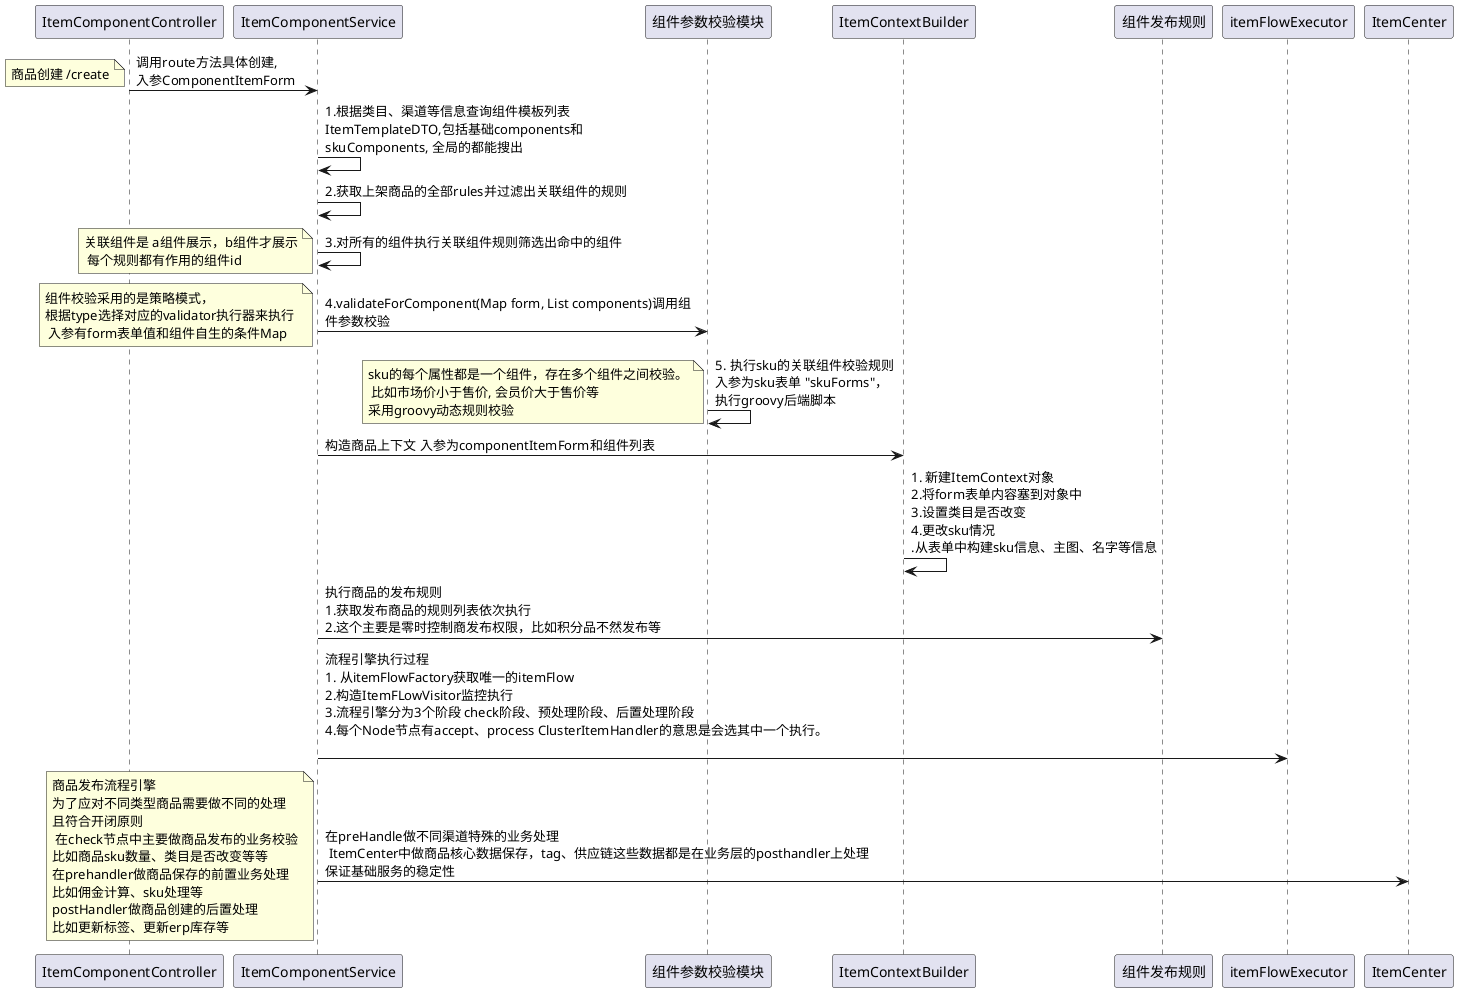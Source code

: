 @startuml
ItemComponentController -> ItemComponentService: 调用route方法具体创建,\n入参ComponentItemForm
note left: 商品创建 /create
ItemComponentService -> ItemComponentService: 1.根据类目、渠道等信息查询组件模板列表\nItemTemplateDTO,包括基础components和\nskuComponents, 全局的都能搜出
ItemComponentService -> ItemComponentService: 2.获取上架商品的全部rules并过滤出关联组件的规则
ItemComponentService -> ItemComponentService: 3.对所有的组件执行关联组件规则筛选出命中的组件
note left: 关联组件是 a组件展示，b组件才展示\n 每个规则都有作用的组件id
ItemComponentService -> 组件参数校验模块: 4.validateForComponent(Map form, List components)调用组\n件参数校验
note left: 组件校验采用的是策略模式，\n根据type选择对应的validator执行器来执行 \n 入参有form表单值和组件自生的条件Map
组件参数校验模块 -> 组件参数校验模块: 5. 执行sku的关联组件校验规则 \n入参为sku表单 "skuForms"，\n执行groovy后端脚本
note left: sku的每个属性都是一个组件，存在多个组件之间校验。\n 比如市场价小于售价, 会员价大于售价等\n采用groovy动态规则校验

ItemComponentService -> ItemContextBuilder: 构造商品上下文 入参为componentItemForm和组件列表
ItemContextBuilder -> ItemContextBuilder: 1. 新建ItemContext对象 \n2.将form表单内容塞到对象中\n3.设置类目是否改变\n4.更改sku情况\n.从表单中构建sku信息、主图、名字等信息
ItemComponentService -> 组件发布规则: 执行商品的发布规则 \n1.获取发布商品的规则列表依次执行\n2.这个主要是零时控制商发布权限，比如积分品不然发布等
ItemComponentService -> itemFlowExecutor: 流程引擎执行过程\n1. 从itemFlowFactory获取唯一的itemFlow\n2.构造ItemFLowVisitor监控执行\n3.流程引擎分为3个阶段 check阶段、预处理阶段、后置处理阶段\n4.每个Node节点有accept、process ClusterItemHandler的意思是会选其中一个执行。\n
ItemComponentService -> ItemCenter: 在preHandle做不同渠道特殊的业务处理\n ItemCenter中做商品核心数据保存，tag、供应链这些数据都是在业务层的posthandler上处理\n保证基础服务的稳定性
note left: 商品发布流程引擎 \n为了应对不同类型商品需要做不同的处理 \n且符合开闭原则 \n 在check节点中主要做商品发布的业务校验\n比如商品sku数量、类目是否改变等等\n在prehandler做商品保存的前置业务处理\n比如佣金计算、sku处理等\npostHandler做商品创建的后置处理 \n比如更新标签、更新erp库存等

@enduml